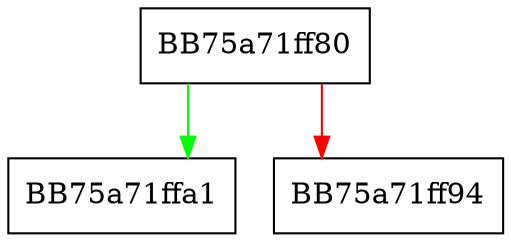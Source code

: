 digraph _Check_max_size {
  node [shape="box"];
  graph [splines=ortho];
  BB75a71ff80 -> BB75a71ffa1 [color="green"];
  BB75a71ff80 -> BB75a71ff94 [color="red"];
}